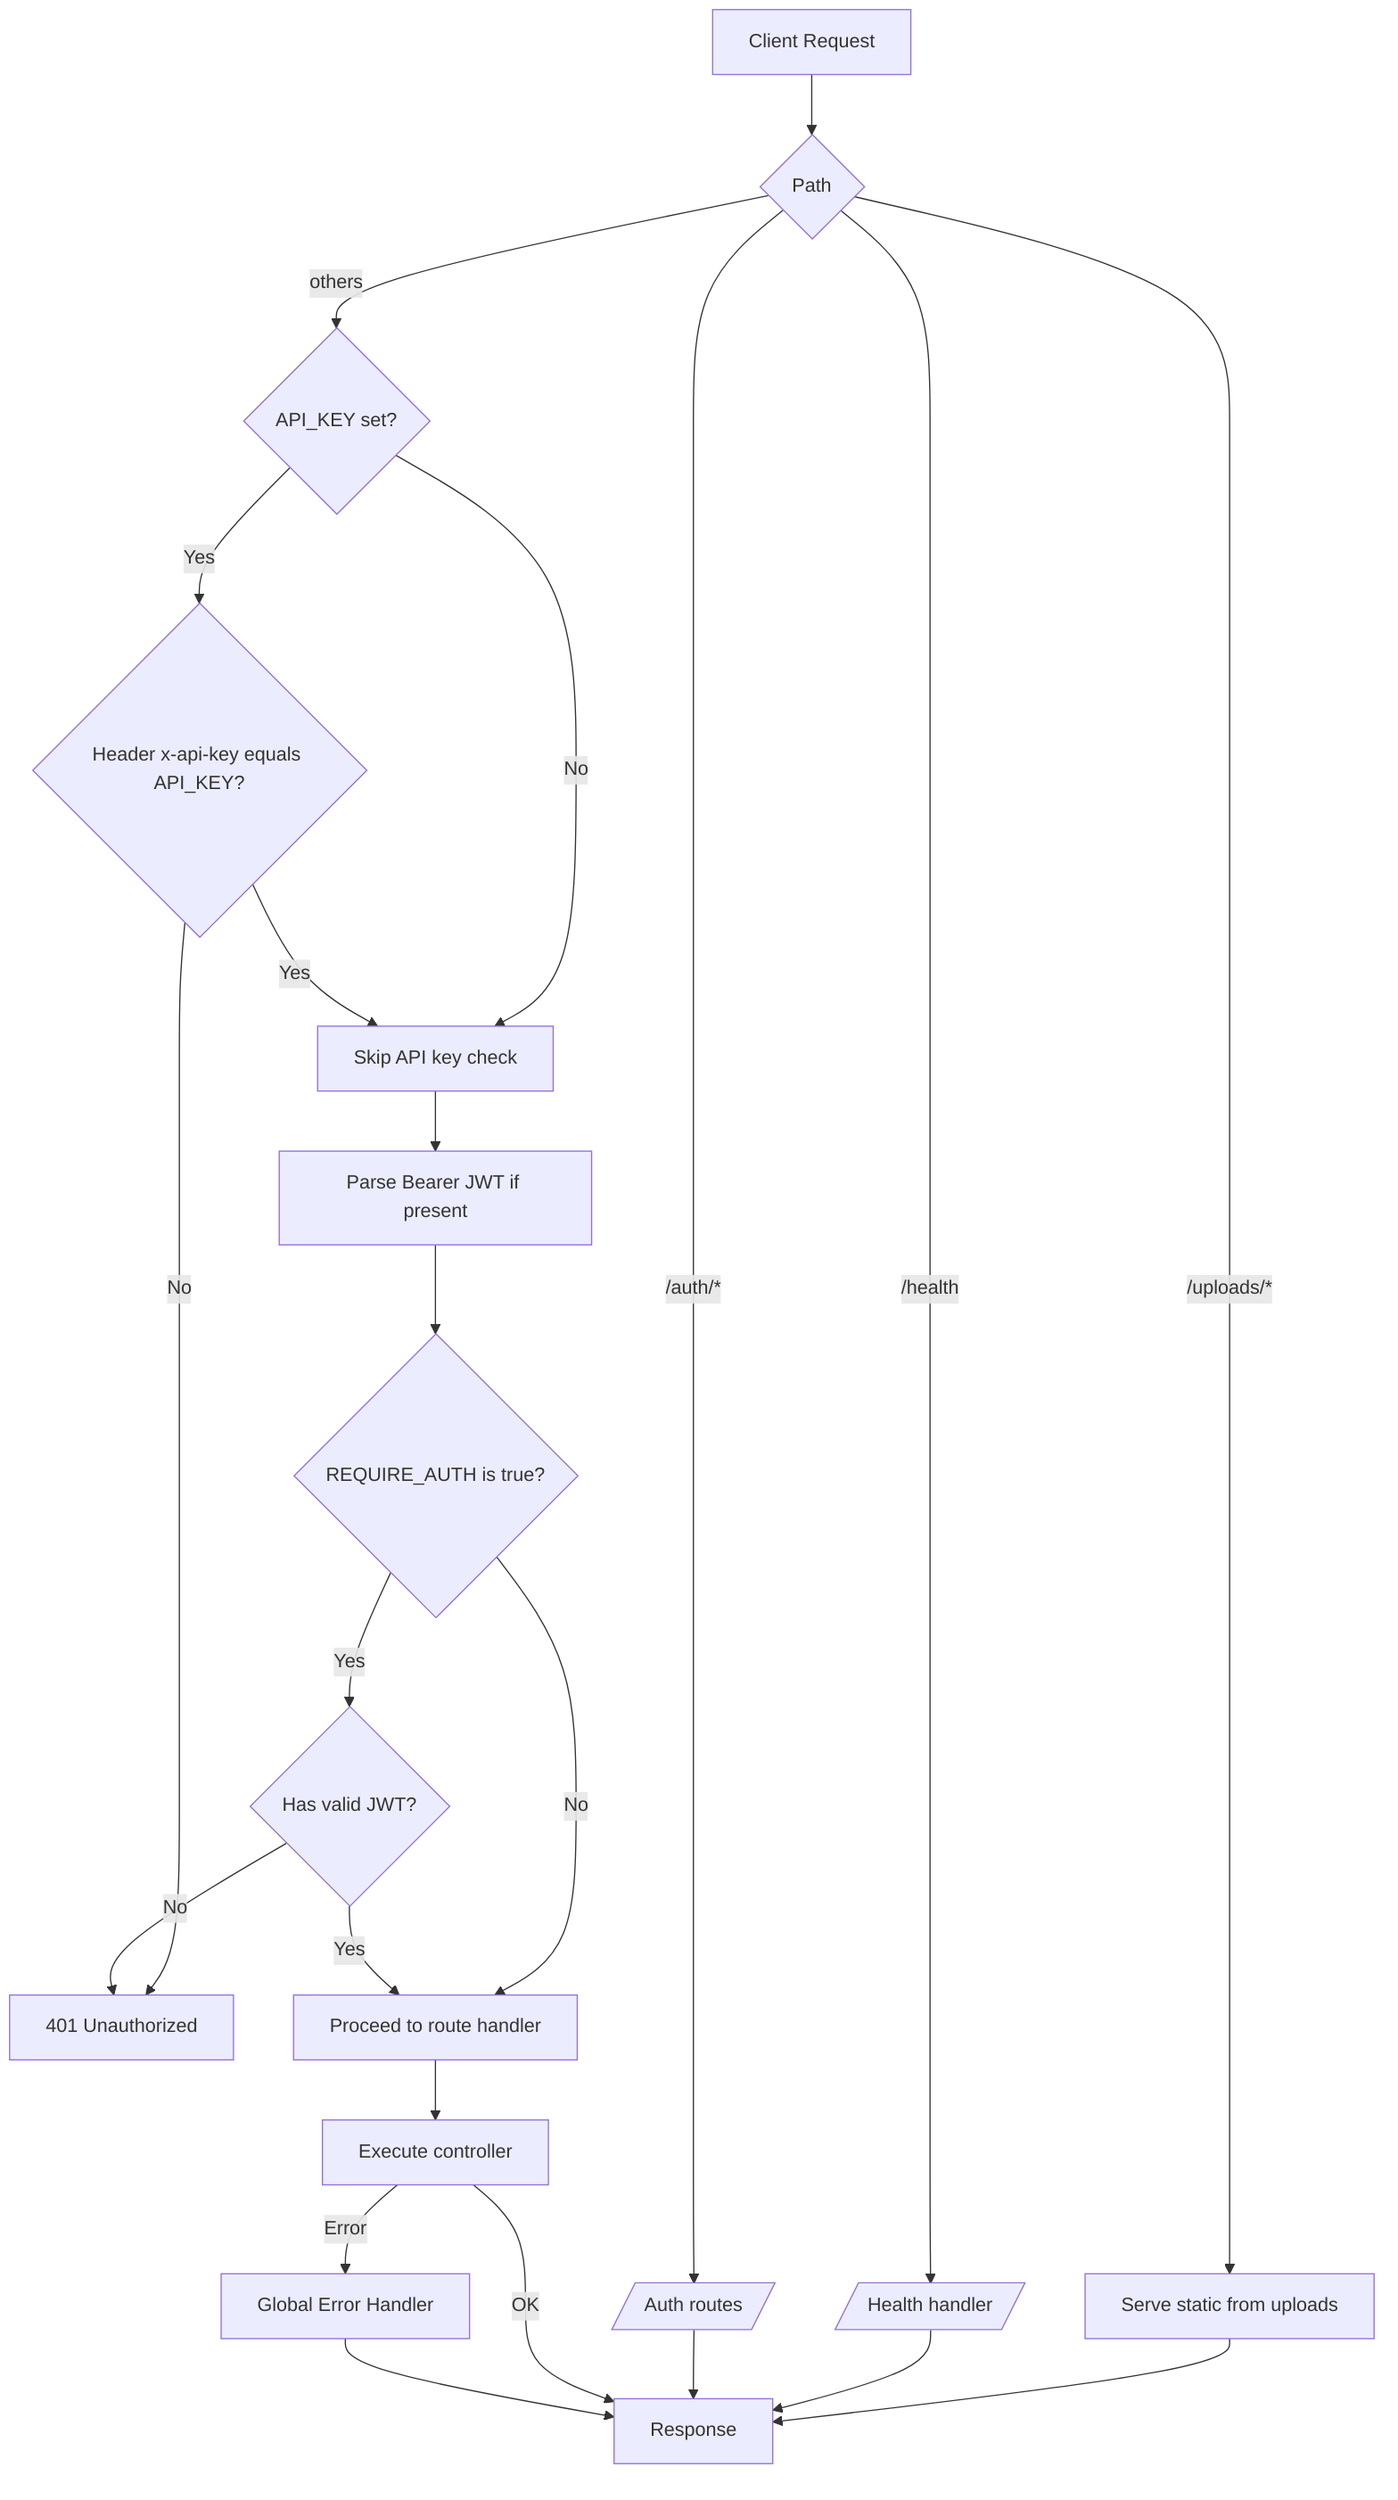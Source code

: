 flowchart TD
  A[Client Request] --> B{Path}
  B -->|/uploads/*| U[Serve static from uploads]
  U --> Z[Response]
  B -->|/health| H[/Health handler/]
  H --> Z
  B -->|/auth/*| K[/Auth routes/]
  K --> Z
  B -->|others| C{API_KEY set?}
  C -->|No| D[Skip API key check]
  C -->|Yes| E{Header x-api-key equals API_KEY?}
  E -->|No| F[401 Unauthorized]
  E -->|Yes| D
  D --> J[Parse Bearer JWT if present]
  J --> L{REQUIRE_AUTH is true?}
  L -->|No| M[Proceed to route handler]
  L -->|Yes| N{Has valid JWT?}
  N -->|No| F
  N -->|Yes| M
  M --> P[Execute controller]
  P -->|OK| Z
  P -->|Error| S[Global Error Handler]
  S --> Z